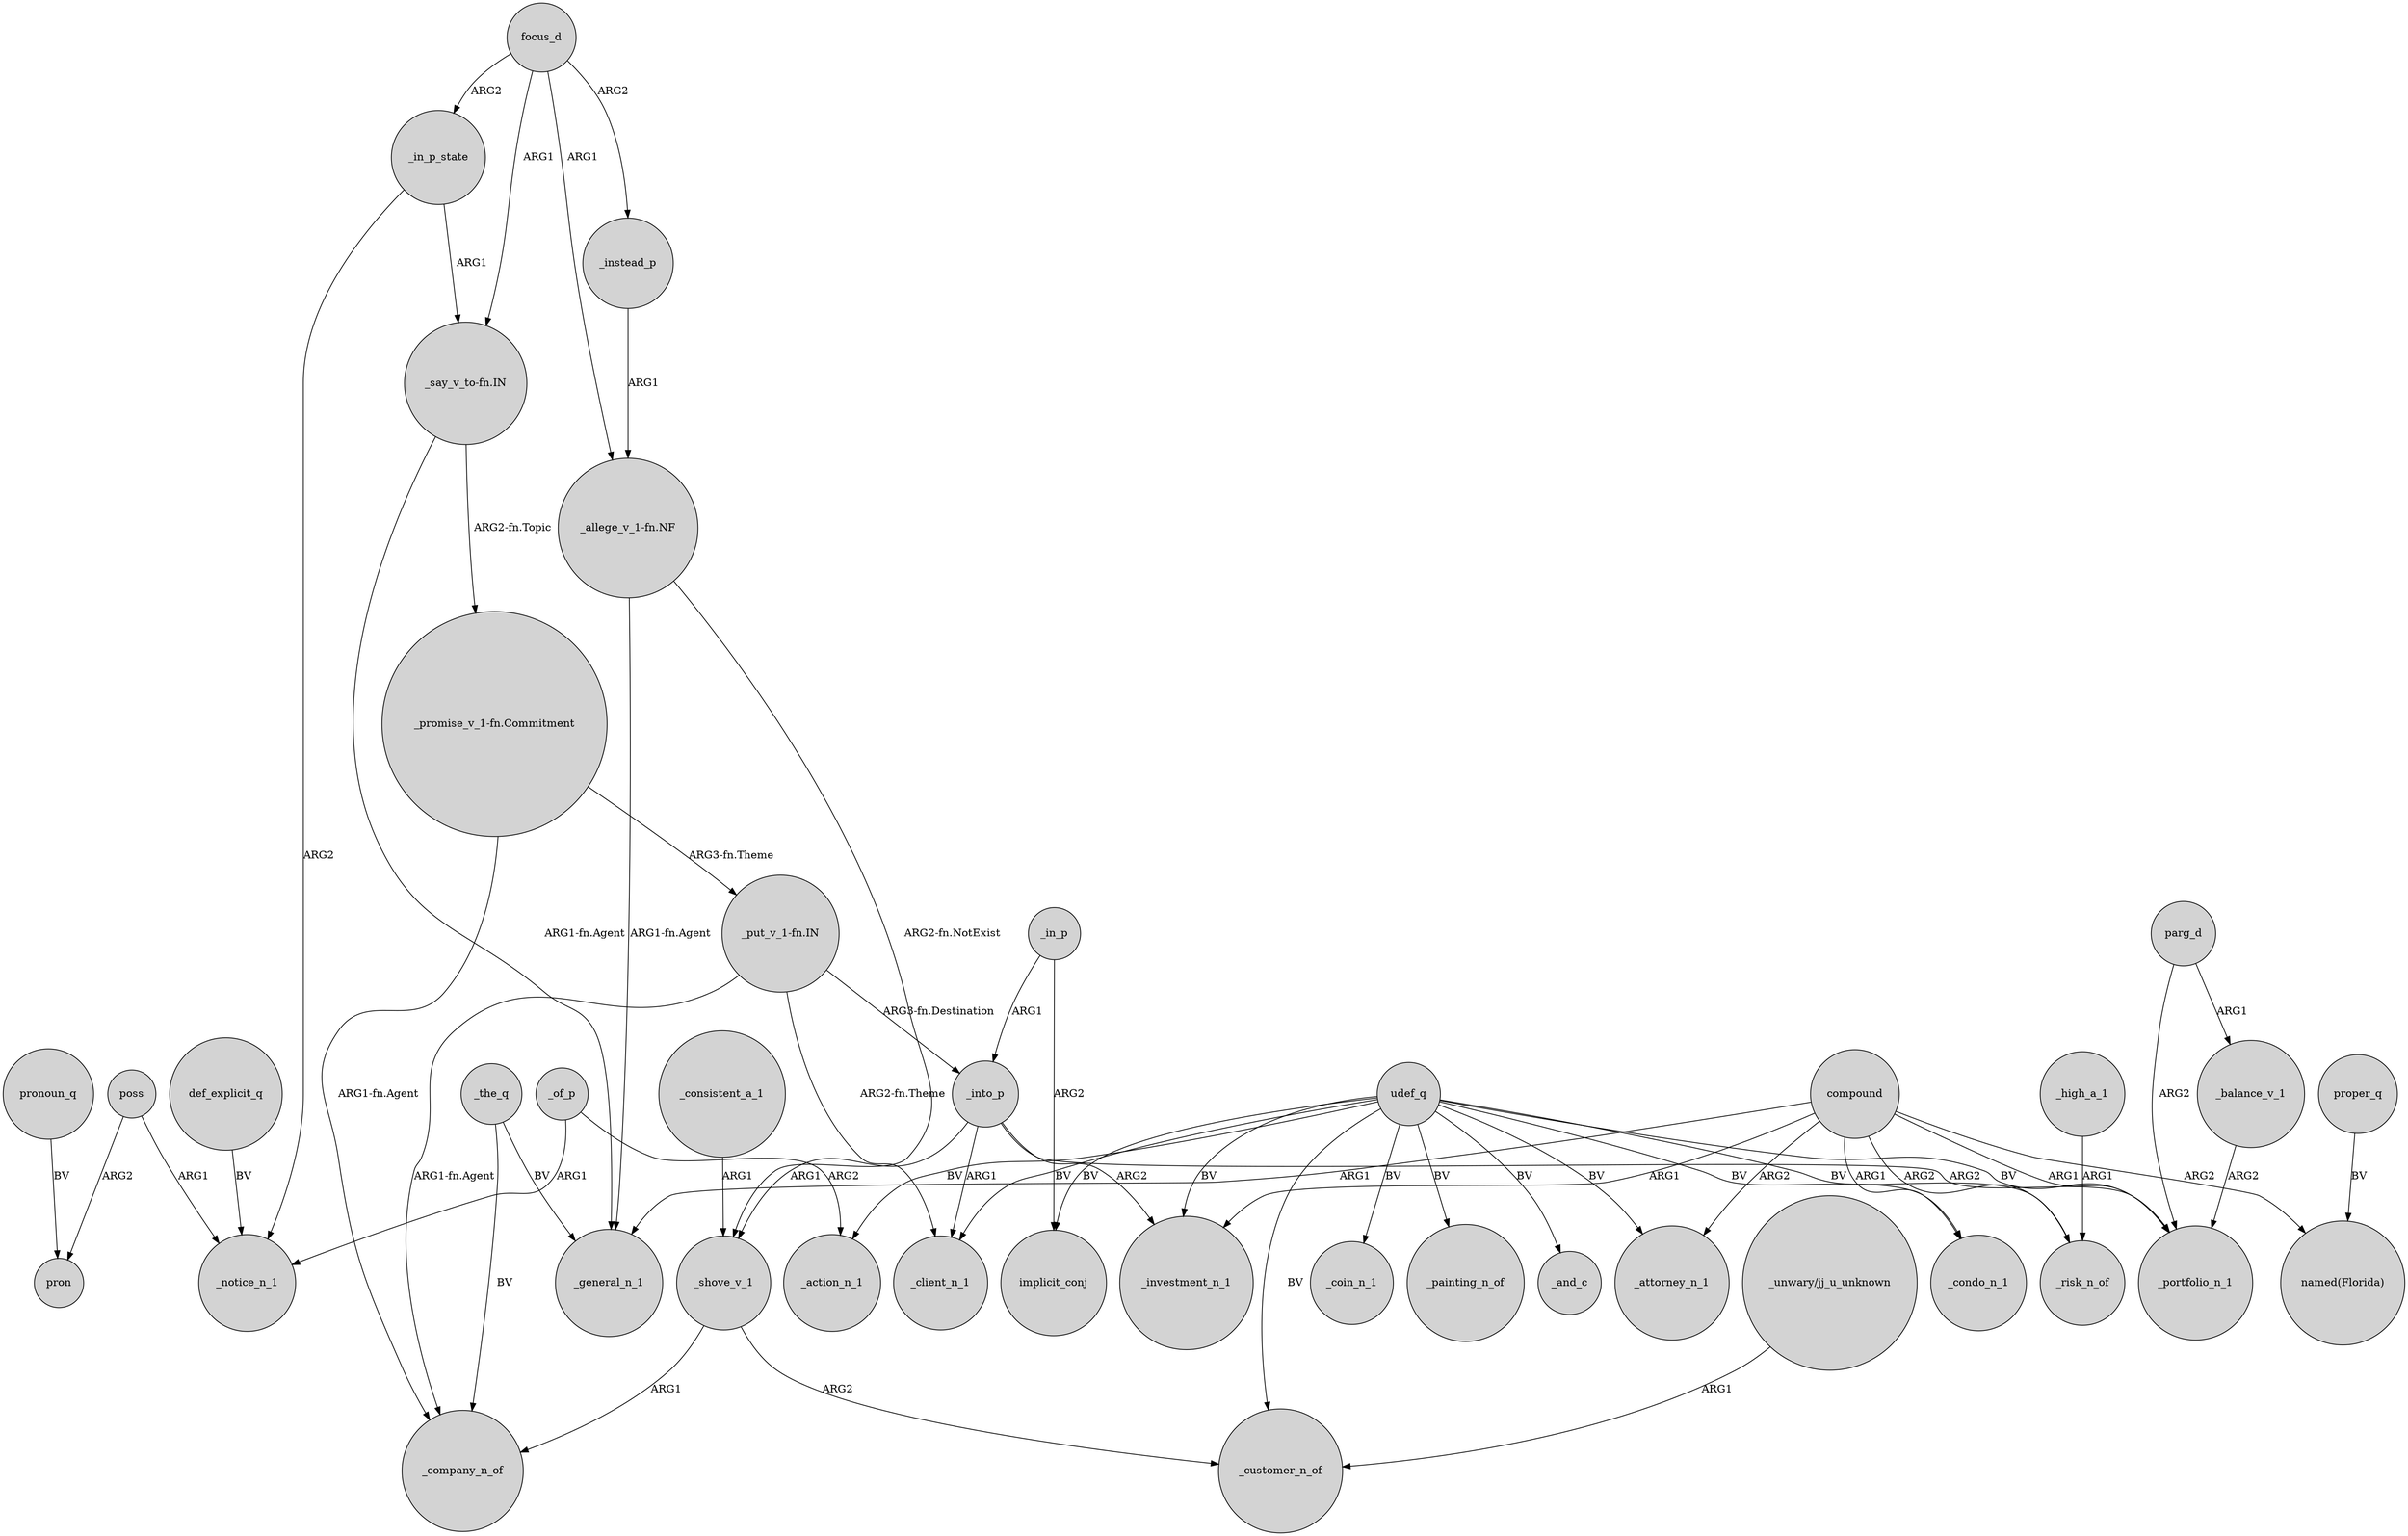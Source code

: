 digraph {
	node [shape=circle style=filled]
	"_put_v_1-fn.IN" -> _into_p [label="ARG3-fn.Destination"]
	udef_q -> _risk_n_of [label=BV]
	"_allege_v_1-fn.NF" -> _shove_v_1 [label="ARG2-fn.NotExist"]
	_high_a_1 -> _risk_n_of [label=ARG1]
	poss -> pron [label=ARG2]
	focus_d -> _instead_p [label=ARG2]
	"_promise_v_1-fn.Commitment" -> "_put_v_1-fn.IN" [label="ARG3-fn.Theme"]
	_instead_p -> "_allege_v_1-fn.NF" [label=ARG1]
	_the_q -> _general_n_1 [label=BV]
	proper_q -> "named(Florida)" [label=BV]
	focus_d -> _in_p_state [label=ARG2]
	_of_p -> _action_n_1 [label=ARG2]
	compound -> _risk_n_of [label=ARG2]
	def_explicit_q -> _notice_n_1 [label=BV]
	compound -> _portfolio_n_1 [label=ARG1]
	_shove_v_1 -> _company_n_of [label=ARG1]
	compound -> _attorney_n_1 [label=ARG2]
	compound -> "named(Florida)" [label=ARG2]
	udef_q -> implicit_conj [label=BV]
	_balance_v_1 -> _portfolio_n_1 [label=ARG2]
	_consistent_a_1 -> _shove_v_1 [label=ARG1]
	_into_p -> _client_n_1 [label=ARG1]
	_the_q -> _company_n_of [label=BV]
	"_put_v_1-fn.IN" -> _company_n_of [label="ARG1-fn.Agent"]
	compound -> _investment_n_1 [label=ARG1]
	_into_p -> _investment_n_1 [label=ARG2]
	"_say_v_to-fn.IN" -> _general_n_1 [label="ARG1-fn.Agent"]
	_into_p -> _portfolio_n_1 [label=ARG2]
	poss -> _notice_n_1 [label=ARG1]
	pronoun_q -> pron [label=BV]
	"_put_v_1-fn.IN" -> _client_n_1 [label="ARG2-fn.Theme"]
	udef_q -> _attorney_n_1 [label=BV]
	_shove_v_1 -> _customer_n_of [label=ARG2]
	focus_d -> "_allege_v_1-fn.NF" [label=ARG1]
	_of_p -> _notice_n_1 [label=ARG1]
	udef_q -> _customer_n_of [label=BV]
	udef_q -> _client_n_1 [label=BV]
	_in_p -> _into_p [label=ARG1]
	udef_q -> _condo_n_1 [label=BV]
	parg_d -> _balance_v_1 [label=ARG1]
	parg_d -> _portfolio_n_1 [label=ARG2]
	udef_q -> _painting_n_of [label=BV]
	"_allege_v_1-fn.NF" -> _general_n_1 [label="ARG1-fn.Agent"]
	udef_q -> _investment_n_1 [label=BV]
	_in_p -> implicit_conj [label=ARG2]
	compound -> _general_n_1 [label=ARG1]
	compound -> _condo_n_1 [label=ARG1]
	"_promise_v_1-fn.Commitment" -> _company_n_of [label="ARG1-fn.Agent"]
	udef_q -> _action_n_1 [label=BV]
	udef_q -> _and_c [label=BV]
	_in_p_state -> _notice_n_1 [label=ARG2]
	_into_p -> _shove_v_1 [label=ARG1]
	udef_q -> _coin_n_1 [label=BV]
	_in_p_state -> "_say_v_to-fn.IN" [label=ARG1]
	"_say_v_to-fn.IN" -> "_promise_v_1-fn.Commitment" [label="ARG2-fn.Topic"]
	"_unwary/jj_u_unknown" -> _customer_n_of [label=ARG1]
	focus_d -> "_say_v_to-fn.IN" [label=ARG1]
	udef_q -> _portfolio_n_1 [label=BV]
}

